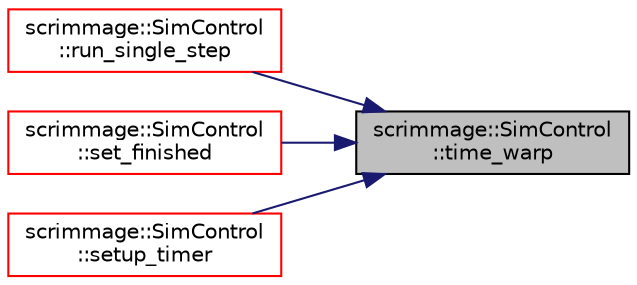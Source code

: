 digraph "scrimmage::SimControl::time_warp"
{
 // LATEX_PDF_SIZE
  edge [fontname="Helvetica",fontsize="10",labelfontname="Helvetica",labelfontsize="10"];
  node [fontname="Helvetica",fontsize="10",shape=record];
  rankdir="RL";
  Node1 [label="scrimmage::SimControl\l::time_warp",height=0.2,width=0.4,color="black", fillcolor="grey75", style="filled", fontcolor="black",tooltip="Get the desired time warp of the simulation."];
  Node1 -> Node2 [dir="back",color="midnightblue",fontsize="10",style="solid",fontname="Helvetica"];
  Node2 [label="scrimmage::SimControl\l::run_single_step",height=0.2,width=0.4,color="red", fillcolor="white", style="filled",URL="$classscrimmage_1_1SimControl.html#aa69c5c21ed532364b911e3a9a7234f65",tooltip="Runs the scrimmage simulation by a single time step."];
  Node1 -> Node8 [dir="back",color="midnightblue",fontsize="10",style="solid",fontname="Helvetica"];
  Node8 [label="scrimmage::SimControl\l::set_finished",height=0.2,width=0.4,color="red", fillcolor="white", style="filled",URL="$classscrimmage_1_1SimControl.html#aa862cddc564c4c3ac807bf22d6160f7e",tooltip=" "];
  Node1 -> Node11 [dir="back",color="midnightblue",fontsize="10",style="solid",fontname="Helvetica"];
  Node11 [label="scrimmage::SimControl\l::setup_timer",height=0.2,width=0.4,color="red", fillcolor="white", style="filled",URL="$classscrimmage_1_1SimControl.html#a1390b96c4e0b0ea9c1abc7c404027b6b",tooltip=" "];
}
